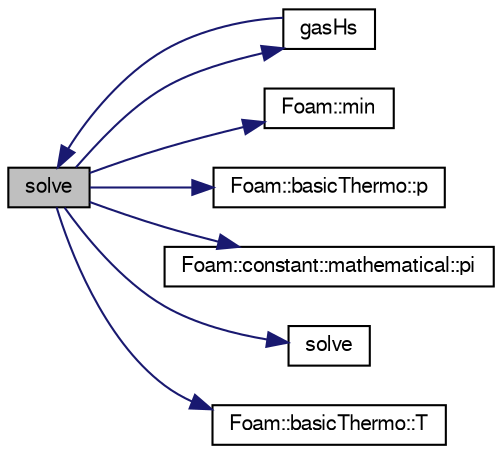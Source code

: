digraph "solve"
{
  bgcolor="transparent";
  edge [fontname="FreeSans",fontsize="10",labelfontname="FreeSans",labelfontsize="10"];
  node [fontname="FreeSans",fontsize="10",shape=record];
  rankdir="LR";
  Node238 [label="solve",height=0.2,width=0.4,color="black", fillcolor="grey75", style="filled", fontcolor="black"];
  Node238 -> Node239 [color="midnightblue",fontsize="10",style="solid",fontname="FreeSans"];
  Node239 [label="gasHs",height=0.2,width=0.4,color="black",URL="$a30190.html#a3ddfe4743db46afeed84d1759ac6a340",tooltip="Return sensible enthalpy for gas i [J/Kg]. "];
  Node239 -> Node238 [color="midnightblue",fontsize="10",style="solid",fontname="FreeSans"];
  Node238 -> Node240 [color="midnightblue",fontsize="10",style="solid",fontname="FreeSans"];
  Node240 [label="Foam::min",height=0.2,width=0.4,color="black",URL="$a21124.html#a253e112ad2d56d96230ff39ea7f442dc"];
  Node238 -> Node241 [color="midnightblue",fontsize="10",style="solid",fontname="FreeSans"];
  Node241 [label="Foam::basicThermo::p",height=0.2,width=0.4,color="black",URL="$a29734.html#a559539638a23431ca4b538c03b46e746",tooltip="Pressure [Pa]. "];
  Node238 -> Node242 [color="midnightblue",fontsize="10",style="solid",fontname="FreeSans"];
  Node242 [label="Foam::constant::mathematical::pi",height=0.2,width=0.4,color="black",URL="$a21162.html#a731b8788a4c01586c35266c7ca4fed04"];
  Node238 -> Node243 [color="midnightblue",fontsize="10",style="solid",fontname="FreeSans"];
  Node243 [label="solve",height=0.2,width=0.4,color="black",URL="$a39260.html#a431d981b59b387621eb5f71c7e92d5ba"];
  Node238 -> Node244 [color="midnightblue",fontsize="10",style="solid",fontname="FreeSans"];
  Node244 [label="Foam::basicThermo::T",height=0.2,width=0.4,color="black",URL="$a29734.html#a36910f175f1b9478cb168b63da0a9904",tooltip="Temperature [K]. "];
}
